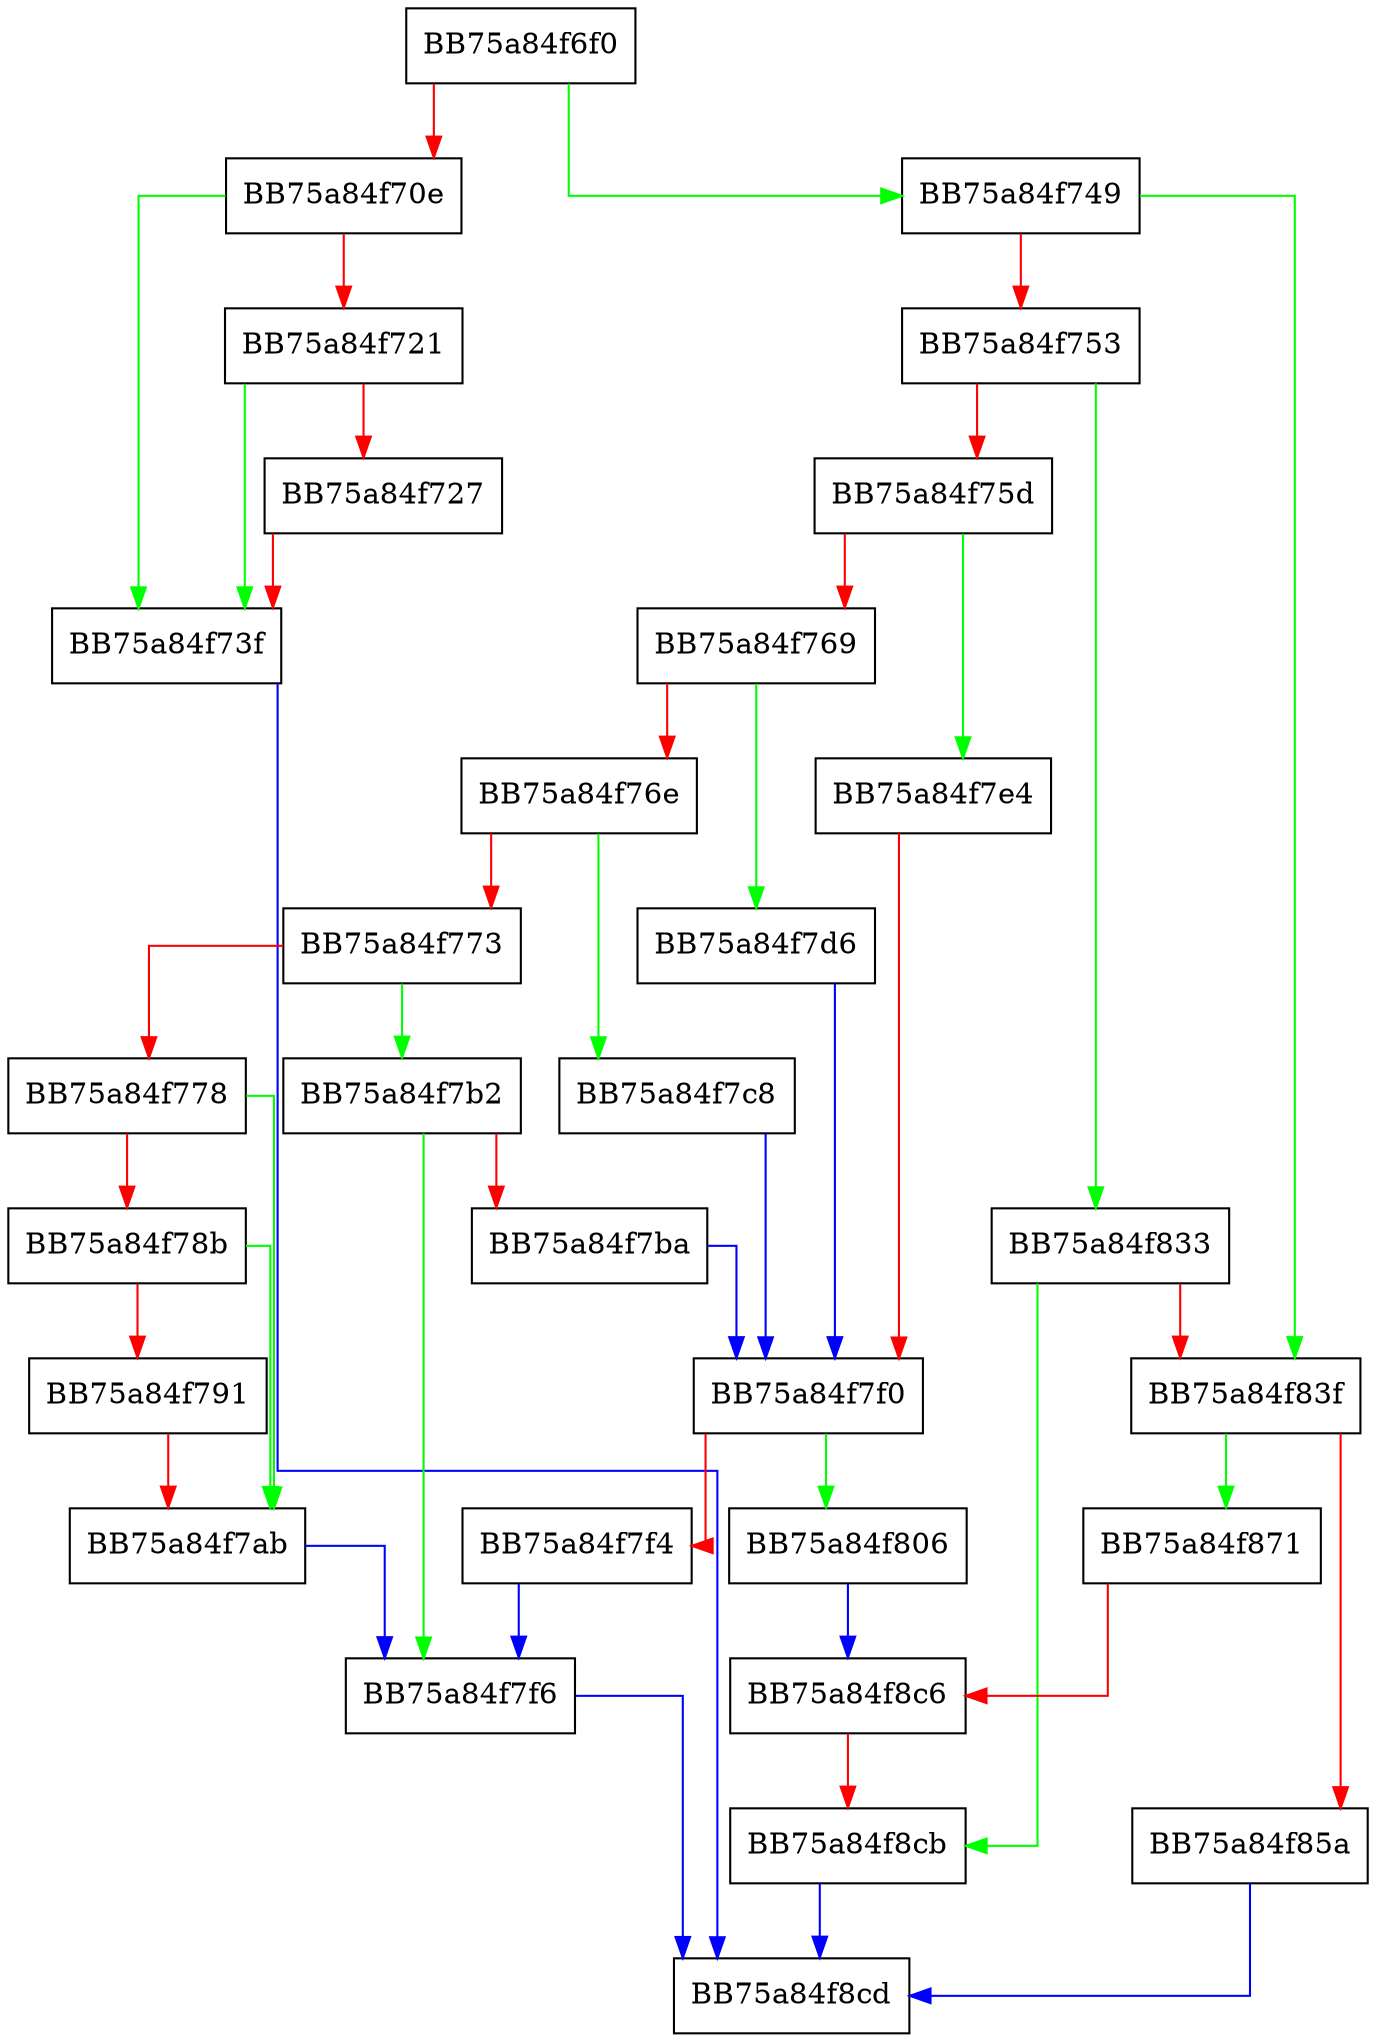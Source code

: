 digraph CreateProcessList {
  node [shape="box"];
  graph [splines=ortho];
  BB75a84f6f0 -> BB75a84f749 [color="green"];
  BB75a84f6f0 -> BB75a84f70e [color="red"];
  BB75a84f70e -> BB75a84f73f [color="green"];
  BB75a84f70e -> BB75a84f721 [color="red"];
  BB75a84f721 -> BB75a84f73f [color="green"];
  BB75a84f721 -> BB75a84f727 [color="red"];
  BB75a84f727 -> BB75a84f73f [color="red"];
  BB75a84f73f -> BB75a84f8cd [color="blue"];
  BB75a84f749 -> BB75a84f83f [color="green"];
  BB75a84f749 -> BB75a84f753 [color="red"];
  BB75a84f753 -> BB75a84f833 [color="green"];
  BB75a84f753 -> BB75a84f75d [color="red"];
  BB75a84f75d -> BB75a84f7e4 [color="green"];
  BB75a84f75d -> BB75a84f769 [color="red"];
  BB75a84f769 -> BB75a84f7d6 [color="green"];
  BB75a84f769 -> BB75a84f76e [color="red"];
  BB75a84f76e -> BB75a84f7c8 [color="green"];
  BB75a84f76e -> BB75a84f773 [color="red"];
  BB75a84f773 -> BB75a84f7b2 [color="green"];
  BB75a84f773 -> BB75a84f778 [color="red"];
  BB75a84f778 -> BB75a84f7ab [color="green"];
  BB75a84f778 -> BB75a84f78b [color="red"];
  BB75a84f78b -> BB75a84f7ab [color="green"];
  BB75a84f78b -> BB75a84f791 [color="red"];
  BB75a84f791 -> BB75a84f7ab [color="red"];
  BB75a84f7ab -> BB75a84f7f6 [color="blue"];
  BB75a84f7b2 -> BB75a84f7f6 [color="green"];
  BB75a84f7b2 -> BB75a84f7ba [color="red"];
  BB75a84f7ba -> BB75a84f7f0 [color="blue"];
  BB75a84f7c8 -> BB75a84f7f0 [color="blue"];
  BB75a84f7d6 -> BB75a84f7f0 [color="blue"];
  BB75a84f7e4 -> BB75a84f7f0 [color="red"];
  BB75a84f7f0 -> BB75a84f806 [color="green"];
  BB75a84f7f0 -> BB75a84f7f4 [color="red"];
  BB75a84f7f4 -> BB75a84f7f6 [color="blue"];
  BB75a84f7f6 -> BB75a84f8cd [color="blue"];
  BB75a84f806 -> BB75a84f8c6 [color="blue"];
  BB75a84f833 -> BB75a84f8cb [color="green"];
  BB75a84f833 -> BB75a84f83f [color="red"];
  BB75a84f83f -> BB75a84f871 [color="green"];
  BB75a84f83f -> BB75a84f85a [color="red"];
  BB75a84f85a -> BB75a84f8cd [color="blue"];
  BB75a84f871 -> BB75a84f8c6 [color="red"];
  BB75a84f8c6 -> BB75a84f8cb [color="red"];
  BB75a84f8cb -> BB75a84f8cd [color="blue"];
}
